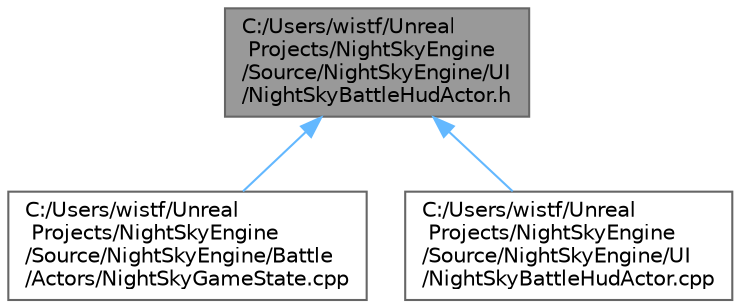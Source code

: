 digraph "C:/Users/wistf/Unreal Projects/NightSkyEngine/Source/NightSkyEngine/UI/NightSkyBattleHudActor.h"
{
 // LATEX_PDF_SIZE
  bgcolor="transparent";
  edge [fontname=Helvetica,fontsize=10,labelfontname=Helvetica,labelfontsize=10];
  node [fontname=Helvetica,fontsize=10,shape=box,height=0.2,width=0.4];
  Node1 [id="Node000001",label="C:/Users/wistf/Unreal\l Projects/NightSkyEngine\l/Source/NightSkyEngine/UI\l/NightSkyBattleHudActor.h",height=0.2,width=0.4,color="gray40", fillcolor="grey60", style="filled", fontcolor="black",tooltip=" "];
  Node1 -> Node2 [id="edge1_Node000001_Node000002",dir="back",color="steelblue1",style="solid",tooltip=" "];
  Node2 [id="Node000002",label="C:/Users/wistf/Unreal\l Projects/NightSkyEngine\l/Source/NightSkyEngine/Battle\l/Actors/NightSkyGameState.cpp",height=0.2,width=0.4,color="grey40", fillcolor="white", style="filled",URL="$_night_sky_game_state_8cpp.html",tooltip=" "];
  Node1 -> Node3 [id="edge2_Node000001_Node000003",dir="back",color="steelblue1",style="solid",tooltip=" "];
  Node3 [id="Node000003",label="C:/Users/wistf/Unreal\l Projects/NightSkyEngine\l/Source/NightSkyEngine/UI\l/NightSkyBattleHudActor.cpp",height=0.2,width=0.4,color="grey40", fillcolor="white", style="filled",URL="$_night_sky_battle_hud_actor_8cpp.html",tooltip=" "];
}
